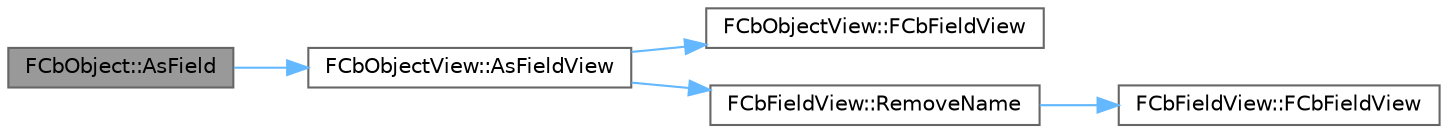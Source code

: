 digraph "FCbObject::AsField"
{
 // INTERACTIVE_SVG=YES
 // LATEX_PDF_SIZE
  bgcolor="transparent";
  edge [fontname=Helvetica,fontsize=10,labelfontname=Helvetica,labelfontsize=10];
  node [fontname=Helvetica,fontsize=10,shape=box,height=0.2,width=0.4];
  rankdir="LR";
  Node1 [id="Node000001",label="FCbObject::AsField",height=0.2,width=0.4,color="gray40", fillcolor="grey60", style="filled", fontcolor="black",tooltip="Access the object as an object field."];
  Node1 -> Node2 [id="edge1_Node000001_Node000002",color="steelblue1",style="solid",tooltip=" "];
  Node2 [id="Node000002",label="FCbObjectView::AsFieldView",height=0.2,width=0.4,color="grey40", fillcolor="white", style="filled",URL="$dc/d1a/classFCbObjectView.html#a201d0f135649a411660f65b47d15e4f2",tooltip="Access the object as an object field."];
  Node2 -> Node3 [id="edge2_Node000002_Node000003",color="steelblue1",style="solid",tooltip=" "];
  Node3 [id="Node000003",label="FCbObjectView::FCbFieldView",height=0.2,width=0.4,color="grey40", fillcolor="white", style="filled",URL="$dc/d1a/classFCbObjectView.html#af9e4f62f0555f921523c2a817a2cd11e",tooltip=" "];
  Node2 -> Node4 [id="edge3_Node000002_Node000004",color="steelblue1",style="solid",tooltip=" "];
  Node4 [id="Node000004",label="FCbFieldView::RemoveName",height=0.2,width=0.4,color="grey40", fillcolor="white", style="filled",URL="$dc/deb/classFCbFieldView.html#a8c5fa66e40d82cfa544a64ebb1de7e27",tooltip="Returns a copy of the field with the name removed."];
  Node4 -> Node5 [id="edge4_Node000004_Node000005",color="steelblue1",style="solid",tooltip=" "];
  Node5 [id="Node000005",label="FCbFieldView::FCbFieldView",height=0.2,width=0.4,color="grey40", fillcolor="white", style="filled",URL="$dc/deb/classFCbFieldView.html#af9e4f62f0555f921523c2a817a2cd11e",tooltip="Construct a field with no name and no value."];
}

